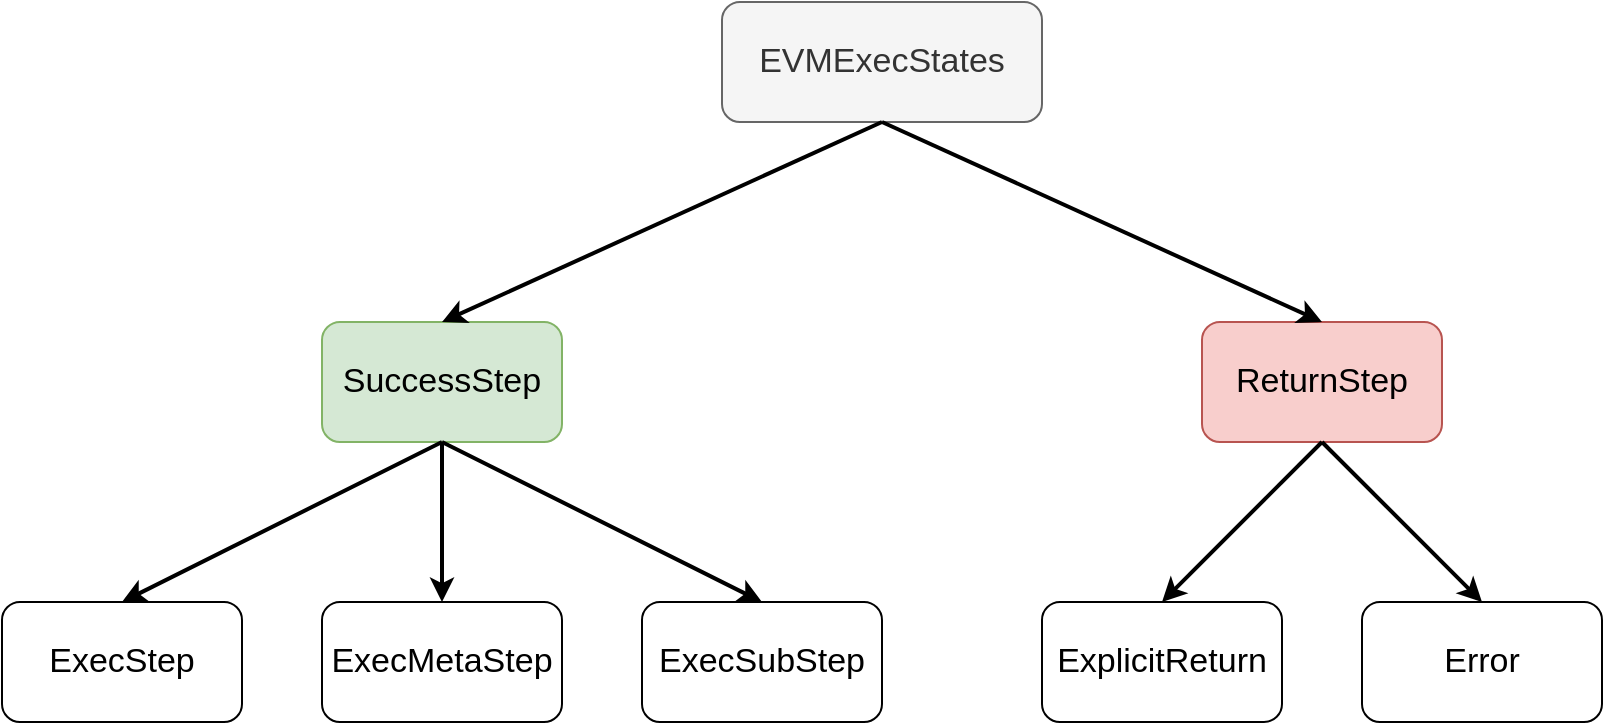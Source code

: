 <mxfile version="20.2.3" type="github">
  <diagram id="xP7votodyLcGqL2QUFDL" name="Page-1">
    <mxGraphModel dx="1868" dy="659" grid="1" gridSize="10" guides="1" tooltips="1" connect="1" arrows="1" fold="1" page="1" pageScale="1" pageWidth="850" pageHeight="1100" math="0" shadow="0">
      <root>
        <mxCell id="0" />
        <mxCell id="1" parent="0" />
        <mxCell id="4MtWbJCe0Lgqd9_Smaac-1" value="&lt;font style=&quot;font-size: 17px;&quot;&gt;EVMExecStates&lt;/font&gt;" style="rounded=1;whiteSpace=wrap;html=1;fillColor=#f5f5f5;fontColor=#333333;strokeColor=#666666;" vertex="1" parent="1">
          <mxGeometry x="280" y="40" width="160" height="60" as="geometry" />
        </mxCell>
        <mxCell id="4MtWbJCe0Lgqd9_Smaac-3" value="SuccessStep" style="rounded=1;whiteSpace=wrap;html=1;fontSize=17;fillColor=#d5e8d4;strokeColor=#82b366;" vertex="1" parent="1">
          <mxGeometry x="80" y="200" width="120" height="60" as="geometry" />
        </mxCell>
        <mxCell id="4MtWbJCe0Lgqd9_Smaac-4" value="ReturnStep" style="rounded=1;whiteSpace=wrap;html=1;fontSize=17;fillColor=#f8cecc;strokeColor=#b85450;" vertex="1" parent="1">
          <mxGeometry x="520" y="200" width="120" height="60" as="geometry" />
        </mxCell>
        <mxCell id="4MtWbJCe0Lgqd9_Smaac-5" value="ExecStep" style="rounded=1;whiteSpace=wrap;html=1;fontSize=17;" vertex="1" parent="1">
          <mxGeometry x="-80" y="340" width="120" height="60" as="geometry" />
        </mxCell>
        <mxCell id="4MtWbJCe0Lgqd9_Smaac-6" value="ExecMetaStep" style="rounded=1;whiteSpace=wrap;html=1;fontSize=17;" vertex="1" parent="1">
          <mxGeometry x="80" y="340" width="120" height="60" as="geometry" />
        </mxCell>
        <mxCell id="4MtWbJCe0Lgqd9_Smaac-7" value="ExecSubStep" style="rounded=1;whiteSpace=wrap;html=1;fontSize=17;" vertex="1" parent="1">
          <mxGeometry x="240" y="340" width="120" height="60" as="geometry" />
        </mxCell>
        <mxCell id="4MtWbJCe0Lgqd9_Smaac-8" value="ExplicitReturn" style="rounded=1;whiteSpace=wrap;html=1;fontSize=17;" vertex="1" parent="1">
          <mxGeometry x="440" y="340" width="120" height="60" as="geometry" />
        </mxCell>
        <mxCell id="4MtWbJCe0Lgqd9_Smaac-9" value="Error" style="rounded=1;whiteSpace=wrap;html=1;fontSize=17;" vertex="1" parent="1">
          <mxGeometry x="600" y="340" width="120" height="60" as="geometry" />
        </mxCell>
        <mxCell id="4MtWbJCe0Lgqd9_Smaac-10" value="" style="endArrow=classic;html=1;rounded=0;fontSize=17;strokeWidth=2;exitX=0.5;exitY=1;exitDx=0;exitDy=0;entryX=0.5;entryY=0;entryDx=0;entryDy=0;" edge="1" parent="1" source="4MtWbJCe0Lgqd9_Smaac-1" target="4MtWbJCe0Lgqd9_Smaac-3">
          <mxGeometry width="50" height="50" relative="1" as="geometry">
            <mxPoint x="400" y="390" as="sourcePoint" />
            <mxPoint x="450" y="340" as="targetPoint" />
          </mxGeometry>
        </mxCell>
        <mxCell id="4MtWbJCe0Lgqd9_Smaac-11" value="" style="endArrow=classic;html=1;rounded=0;fontSize=17;strokeWidth=2;exitX=0.5;exitY=1;exitDx=0;exitDy=0;entryX=0.5;entryY=0;entryDx=0;entryDy=0;" edge="1" parent="1" source="4MtWbJCe0Lgqd9_Smaac-1" target="4MtWbJCe0Lgqd9_Smaac-4">
          <mxGeometry width="50" height="50" relative="1" as="geometry">
            <mxPoint x="370" y="110" as="sourcePoint" />
            <mxPoint x="150" y="210" as="targetPoint" />
          </mxGeometry>
        </mxCell>
        <mxCell id="4MtWbJCe0Lgqd9_Smaac-12" value="" style="endArrow=classic;html=1;rounded=0;fontSize=17;strokeWidth=2;exitX=0.5;exitY=1;exitDx=0;exitDy=0;entryX=0.5;entryY=0;entryDx=0;entryDy=0;" edge="1" parent="1" source="4MtWbJCe0Lgqd9_Smaac-3" target="4MtWbJCe0Lgqd9_Smaac-5">
          <mxGeometry width="50" height="50" relative="1" as="geometry">
            <mxPoint x="370" y="110" as="sourcePoint" />
            <mxPoint x="150" y="210" as="targetPoint" />
          </mxGeometry>
        </mxCell>
        <mxCell id="4MtWbJCe0Lgqd9_Smaac-13" value="" style="endArrow=classic;html=1;rounded=0;fontSize=17;strokeWidth=2;exitX=0.5;exitY=1;exitDx=0;exitDy=0;entryX=0.5;entryY=0;entryDx=0;entryDy=0;" edge="1" parent="1" source="4MtWbJCe0Lgqd9_Smaac-3" target="4MtWbJCe0Lgqd9_Smaac-7">
          <mxGeometry width="50" height="50" relative="1" as="geometry">
            <mxPoint x="150" y="270" as="sourcePoint" />
            <mxPoint x="-10" y="310" as="targetPoint" />
          </mxGeometry>
        </mxCell>
        <mxCell id="4MtWbJCe0Lgqd9_Smaac-14" value="" style="endArrow=classic;html=1;rounded=0;fontSize=17;strokeWidth=2;exitX=0.5;exitY=1;exitDx=0;exitDy=0;entryX=0.5;entryY=0;entryDx=0;entryDy=0;" edge="1" parent="1" source="4MtWbJCe0Lgqd9_Smaac-3" target="4MtWbJCe0Lgqd9_Smaac-6">
          <mxGeometry width="50" height="50" relative="1" as="geometry">
            <mxPoint x="150" y="270" as="sourcePoint" />
            <mxPoint x="310" y="350" as="targetPoint" />
          </mxGeometry>
        </mxCell>
        <mxCell id="4MtWbJCe0Lgqd9_Smaac-15" value="" style="endArrow=classic;html=1;rounded=0;fontSize=17;strokeWidth=2;exitX=0.5;exitY=1;exitDx=0;exitDy=0;entryX=0.5;entryY=0;entryDx=0;entryDy=0;" edge="1" parent="1" source="4MtWbJCe0Lgqd9_Smaac-4" target="4MtWbJCe0Lgqd9_Smaac-8">
          <mxGeometry width="50" height="50" relative="1" as="geometry">
            <mxPoint x="150" y="270" as="sourcePoint" />
            <mxPoint x="310" y="350" as="targetPoint" />
          </mxGeometry>
        </mxCell>
        <mxCell id="4MtWbJCe0Lgqd9_Smaac-16" value="" style="endArrow=classic;html=1;rounded=0;fontSize=17;strokeWidth=2;entryX=0.5;entryY=0;entryDx=0;entryDy=0;" edge="1" parent="1" target="4MtWbJCe0Lgqd9_Smaac-9">
          <mxGeometry width="50" height="50" relative="1" as="geometry">
            <mxPoint x="580" y="260" as="sourcePoint" />
            <mxPoint x="510" y="350" as="targetPoint" />
          </mxGeometry>
        </mxCell>
      </root>
    </mxGraphModel>
  </diagram>
</mxfile>
